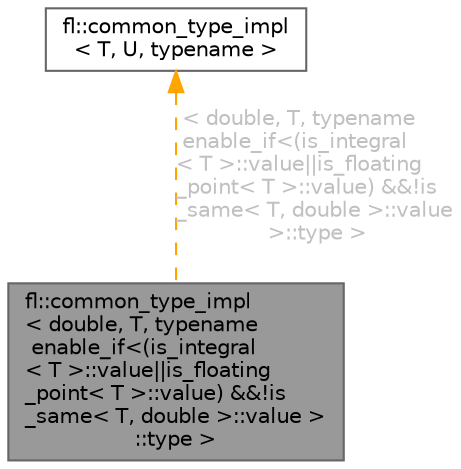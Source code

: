 digraph "fl::common_type_impl&lt; double, T, typename enable_if&lt;(is_integral&lt; T &gt;::value||is_floating_point&lt; T &gt;::value) &amp;&amp;!is_same&lt; T, double &gt;::value &gt;::type &gt;"
{
 // INTERACTIVE_SVG=YES
 // LATEX_PDF_SIZE
  bgcolor="transparent";
  edge [fontname=Helvetica,fontsize=10,labelfontname=Helvetica,labelfontsize=10];
  node [fontname=Helvetica,fontsize=10,shape=box,height=0.2,width=0.4];
  Node1 [id="Node000001",label="fl::common_type_impl\l\< double, T, typename\l enable_if\<(is_integral\l\< T \>::value\|\|is_floating\l_point\< T \>::value) &&!is\l_same\< T, double \>::value \>\l::type \>",height=0.2,width=0.4,color="gray40", fillcolor="grey60", style="filled", fontcolor="black",tooltip=" "];
  Node2 -> Node1 [id="edge1_Node000001_Node000002",dir="back",color="orange",style="dashed",tooltip=" ",label=" \< double, T, typename\l enable_if\<(is_integral\l\< T \>::value\|\|is_floating\l_point\< T \>::value) &&!is\l_same\< T, double \>::value\l \>::type \>",fontcolor="grey" ];
  Node2 [id="Node000002",label="fl::common_type_impl\l\< T, U, typename \>",height=0.2,width=0.4,color="gray40", fillcolor="white", style="filled",URL="$d4/d36/namespacefl.html#d4/d2b/structfl_1_1common__type__impl",tooltip=" "];
}
